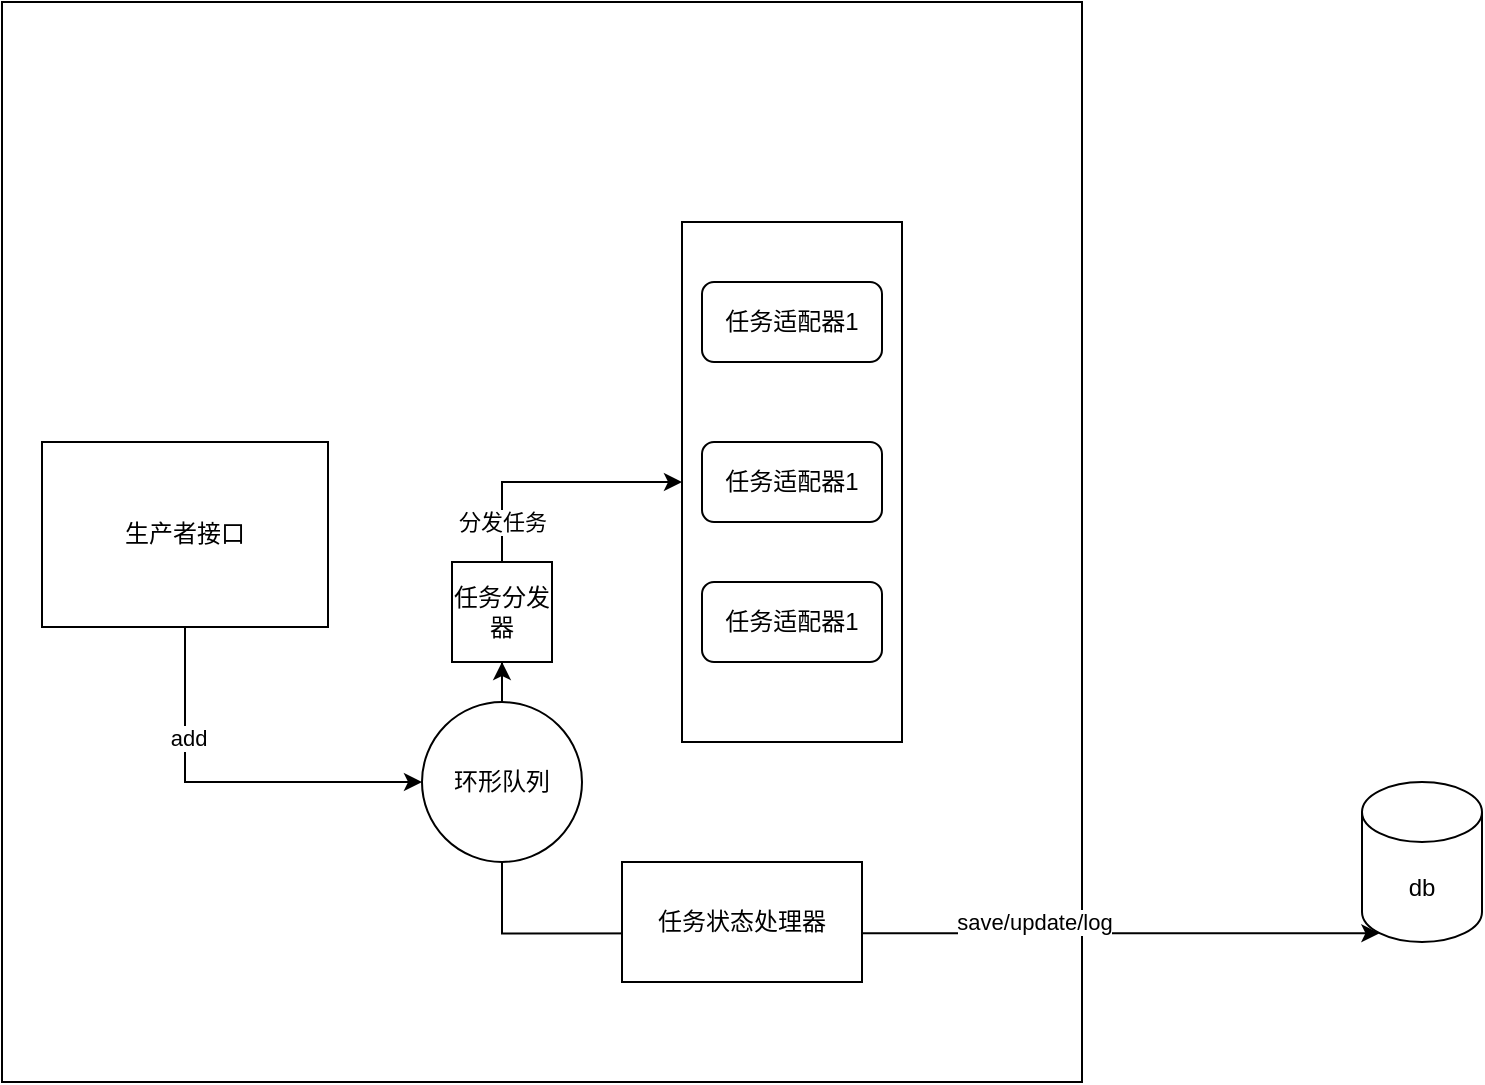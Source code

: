 <mxfile version="21.7.4" type="github">
  <diagram name="第 1 页" id="aTBB7dVWxHD60iIdt3bg">
    <mxGraphModel dx="1434" dy="702" grid="1" gridSize="10" guides="1" tooltips="1" connect="1" arrows="1" fold="1" page="1" pageScale="1" pageWidth="827" pageHeight="1169" math="0" shadow="0">
      <root>
        <mxCell id="0" />
        <mxCell id="1" parent="0" />
        <mxCell id="bifWs_d4uF4lEAlKTn2x-1" value="" style="whiteSpace=wrap;html=1;aspect=fixed;" vertex="1" parent="1">
          <mxGeometry x="60" y="140" width="540" height="540" as="geometry" />
        </mxCell>
        <mxCell id="bifWs_d4uF4lEAlKTn2x-25" value="" style="rounded=0;whiteSpace=wrap;html=1;" vertex="1" parent="1">
          <mxGeometry x="400" y="250" width="110" height="260" as="geometry" />
        </mxCell>
        <mxCell id="bifWs_d4uF4lEAlKTn2x-19" style="edgeStyle=orthogonalEdgeStyle;rounded=0;orthogonalLoop=1;jettySize=auto;html=1;exitX=0.5;exitY=1;exitDx=0;exitDy=0;entryX=0;entryY=0.5;entryDx=0;entryDy=0;" edge="1" parent="1" source="bifWs_d4uF4lEAlKTn2x-2" target="bifWs_d4uF4lEAlKTn2x-3">
          <mxGeometry relative="1" as="geometry" />
        </mxCell>
        <mxCell id="bifWs_d4uF4lEAlKTn2x-20" value="add" style="edgeLabel;html=1;align=center;verticalAlign=middle;resizable=0;points=[];" vertex="1" connectable="0" parent="bifWs_d4uF4lEAlKTn2x-19">
          <mxGeometry x="-0.434" y="1" relative="1" as="geometry">
            <mxPoint as="offset" />
          </mxGeometry>
        </mxCell>
        <mxCell id="bifWs_d4uF4lEAlKTn2x-2" value="生产者接口" style="rounded=0;whiteSpace=wrap;html=1;" vertex="1" parent="1">
          <mxGeometry x="80" y="360" width="143" height="92.5" as="geometry" />
        </mxCell>
        <mxCell id="bifWs_d4uF4lEAlKTn2x-9" style="edgeStyle=orthogonalEdgeStyle;rounded=0;orthogonalLoop=1;jettySize=auto;html=1;exitX=0.5;exitY=1;exitDx=0;exitDy=0;entryX=0.145;entryY=1;entryDx=0;entryDy=-4.35;entryPerimeter=0;" edge="1" parent="1" source="bifWs_d4uF4lEAlKTn2x-3" target="bifWs_d4uF4lEAlKTn2x-4">
          <mxGeometry relative="1" as="geometry" />
        </mxCell>
        <mxCell id="bifWs_d4uF4lEAlKTn2x-11" value="save/update/log" style="edgeLabel;html=1;align=center;verticalAlign=middle;resizable=0;points=[];" vertex="1" connectable="0" parent="bifWs_d4uF4lEAlKTn2x-9">
          <mxGeometry x="0.067" y="-2" relative="1" as="geometry">
            <mxPoint x="48" y="-8" as="offset" />
          </mxGeometry>
        </mxCell>
        <mxCell id="bifWs_d4uF4lEAlKTn2x-29" style="edgeStyle=orthogonalEdgeStyle;rounded=0;orthogonalLoop=1;jettySize=auto;html=1;exitX=0.5;exitY=0;exitDx=0;exitDy=0;" edge="1" parent="1" source="bifWs_d4uF4lEAlKTn2x-31" target="bifWs_d4uF4lEAlKTn2x-25">
          <mxGeometry relative="1" as="geometry" />
        </mxCell>
        <mxCell id="bifWs_d4uF4lEAlKTn2x-3" value="环形队列" style="ellipse;whiteSpace=wrap;html=1;aspect=fixed;" vertex="1" parent="1">
          <mxGeometry x="270" y="490" width="80" height="80" as="geometry" />
        </mxCell>
        <mxCell id="bifWs_d4uF4lEAlKTn2x-4" value="db" style="shape=cylinder3;whiteSpace=wrap;html=1;boundedLbl=1;backgroundOutline=1;size=15;" vertex="1" parent="1">
          <mxGeometry x="740" y="530" width="60" height="80" as="geometry" />
        </mxCell>
        <mxCell id="bifWs_d4uF4lEAlKTn2x-10" value="任务状态处理器" style="rounded=0;whiteSpace=wrap;html=1;" vertex="1" parent="1">
          <mxGeometry x="370" y="570" width="120" height="60" as="geometry" />
        </mxCell>
        <mxCell id="bifWs_d4uF4lEAlKTn2x-21" value="任务适配器1" style="rounded=1;whiteSpace=wrap;html=1;" vertex="1" parent="1">
          <mxGeometry x="410" y="280" width="90" height="40" as="geometry" />
        </mxCell>
        <mxCell id="bifWs_d4uF4lEAlKTn2x-22" value="任务适配器1" style="rounded=1;whiteSpace=wrap;html=1;" vertex="1" parent="1">
          <mxGeometry x="410" y="360" width="90" height="40" as="geometry" />
        </mxCell>
        <mxCell id="bifWs_d4uF4lEAlKTn2x-23" value="任务适配器1" style="rounded=1;whiteSpace=wrap;html=1;" vertex="1" parent="1">
          <mxGeometry x="410" y="430" width="90" height="40" as="geometry" />
        </mxCell>
        <mxCell id="bifWs_d4uF4lEAlKTn2x-32" value="" style="edgeStyle=orthogonalEdgeStyle;rounded=0;orthogonalLoop=1;jettySize=auto;html=1;exitX=0.5;exitY=0;exitDx=0;exitDy=0;" edge="1" parent="1" source="bifWs_d4uF4lEAlKTn2x-3" target="bifWs_d4uF4lEAlKTn2x-31">
          <mxGeometry relative="1" as="geometry">
            <mxPoint x="310" y="490" as="sourcePoint" />
            <mxPoint x="400" y="380" as="targetPoint" />
          </mxGeometry>
        </mxCell>
        <mxCell id="bifWs_d4uF4lEAlKTn2x-33" value="分发任务" style="edgeLabel;html=1;align=center;verticalAlign=middle;resizable=0;points=[];" vertex="1" connectable="0" parent="bifWs_d4uF4lEAlKTn2x-32">
          <mxGeometry x="-0.5" relative="1" as="geometry">
            <mxPoint y="-75" as="offset" />
          </mxGeometry>
        </mxCell>
        <mxCell id="bifWs_d4uF4lEAlKTn2x-31" value="任务分发器" style="whiteSpace=wrap;html=1;aspect=fixed;" vertex="1" parent="1">
          <mxGeometry x="285" y="420" width="50" height="50" as="geometry" />
        </mxCell>
      </root>
    </mxGraphModel>
  </diagram>
</mxfile>
